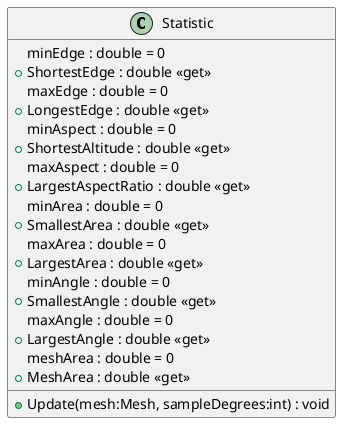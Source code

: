 @startuml
class Statistic {
    minEdge : double = 0
    + ShortestEdge : double <<get>>
    maxEdge : double = 0
    + LongestEdge : double <<get>>
    minAspect : double = 0
    + ShortestAltitude : double <<get>>
    maxAspect : double = 0
    + LargestAspectRatio : double <<get>>
    minArea : double = 0
    + SmallestArea : double <<get>>
    maxArea : double = 0
    + LargestArea : double <<get>>
    minAngle : double = 0
    + SmallestAngle : double <<get>>
    maxAngle : double = 0
    + LargestAngle : double <<get>>
    meshArea : double = 0
    + MeshArea : double <<get>>
    + Update(mesh:Mesh, sampleDegrees:int) : void
}
@enduml
